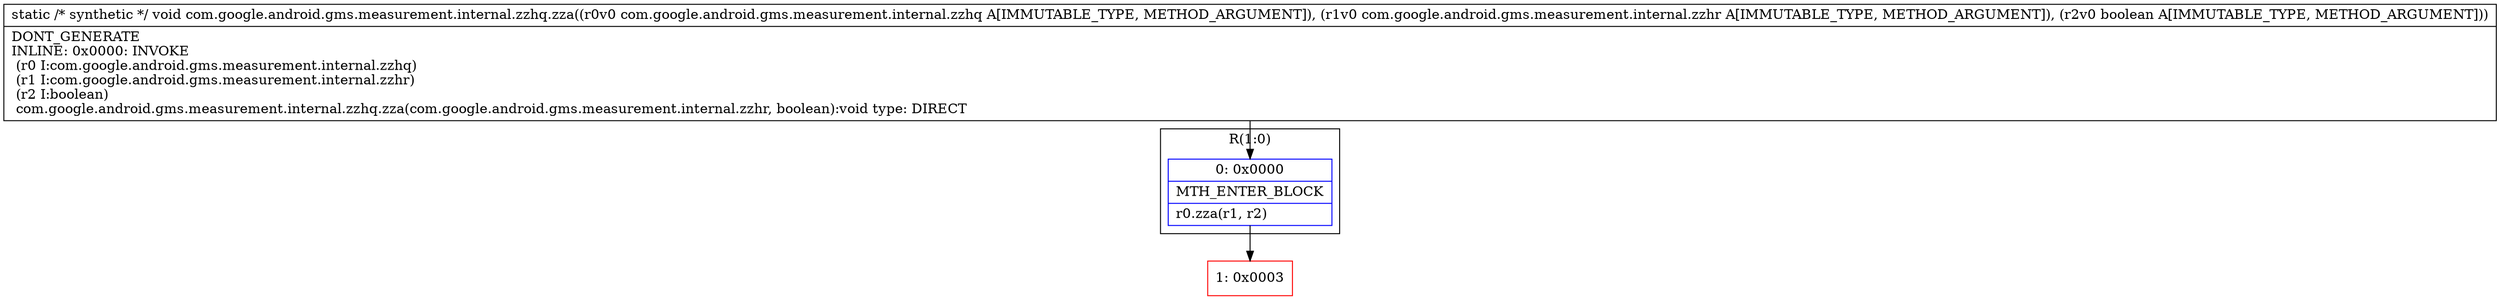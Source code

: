 digraph "CFG forcom.google.android.gms.measurement.internal.zzhq.zza(Lcom\/google\/android\/gms\/measurement\/internal\/zzhq;Lcom\/google\/android\/gms\/measurement\/internal\/zzhr;Z)V" {
subgraph cluster_Region_82100342 {
label = "R(1:0)";
node [shape=record,color=blue];
Node_0 [shape=record,label="{0\:\ 0x0000|MTH_ENTER_BLOCK\l|r0.zza(r1, r2)\l}"];
}
Node_1 [shape=record,color=red,label="{1\:\ 0x0003}"];
MethodNode[shape=record,label="{static \/* synthetic *\/ void com.google.android.gms.measurement.internal.zzhq.zza((r0v0 com.google.android.gms.measurement.internal.zzhq A[IMMUTABLE_TYPE, METHOD_ARGUMENT]), (r1v0 com.google.android.gms.measurement.internal.zzhr A[IMMUTABLE_TYPE, METHOD_ARGUMENT]), (r2v0 boolean A[IMMUTABLE_TYPE, METHOD_ARGUMENT]))  | DONT_GENERATE\lINLINE: 0x0000: INVOKE  \l  (r0 I:com.google.android.gms.measurement.internal.zzhq)\l  (r1 I:com.google.android.gms.measurement.internal.zzhr)\l  (r2 I:boolean)\l com.google.android.gms.measurement.internal.zzhq.zza(com.google.android.gms.measurement.internal.zzhr, boolean):void type: DIRECT\l}"];
MethodNode -> Node_0;
Node_0 -> Node_1;
}

